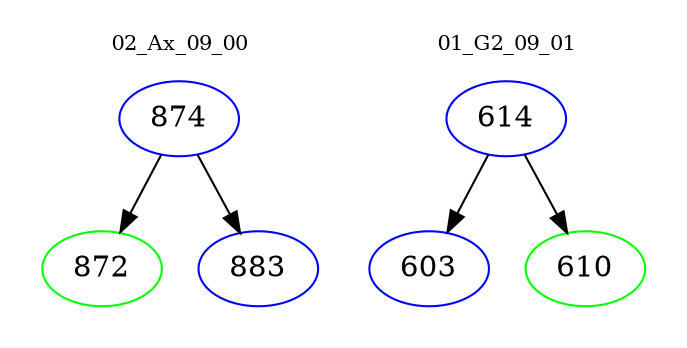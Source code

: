 digraph{
subgraph cluster_0 {
color = white
label = "02_Ax_09_00";
fontsize=10;
T0_874 [label="874", color="blue"]
T0_874 -> T0_872 [color="black"]
T0_872 [label="872", color="green"]
T0_874 -> T0_883 [color="black"]
T0_883 [label="883", color="blue"]
}
subgraph cluster_1 {
color = white
label = "01_G2_09_01";
fontsize=10;
T1_614 [label="614", color="blue"]
T1_614 -> T1_603 [color="black"]
T1_603 [label="603", color="blue"]
T1_614 -> T1_610 [color="black"]
T1_610 [label="610", color="green"]
}
}
